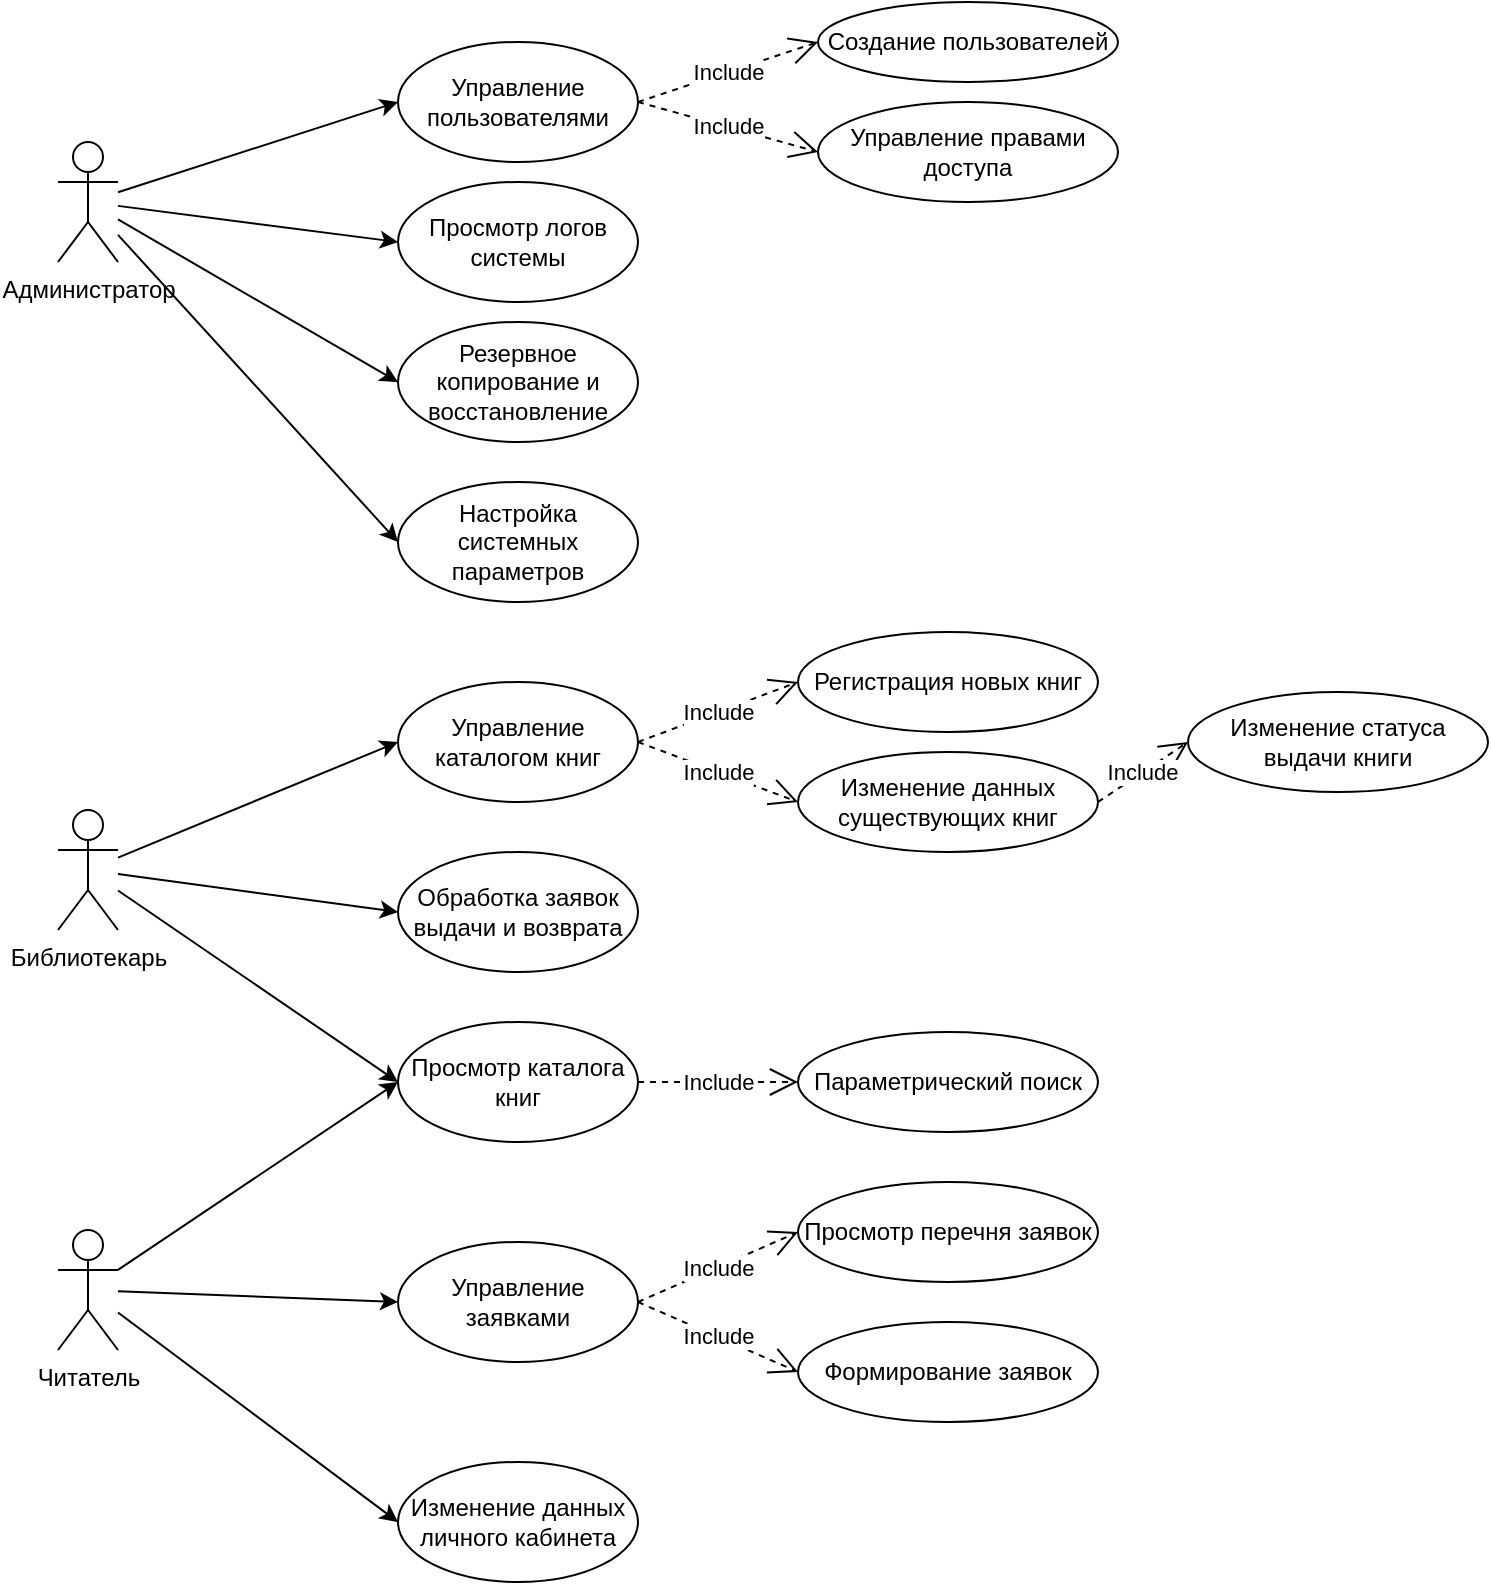 <mxfile version="28.2.5">
  <diagram name="Страница — 1" id="W58X_weq_sNfyCNGYq7_">
    <mxGraphModel dx="1227" dy="1830" grid="1" gridSize="10" guides="1" tooltips="1" connect="1" arrows="1" fold="1" page="1" pageScale="1" pageWidth="1169" pageHeight="827" math="0" shadow="0">
      <root>
        <mxCell id="0" />
        <mxCell id="1" parent="0" />
        <mxCell id="yBw91gGwVrvII_7Zn7qo-1" value="Администратор" style="shape=umlActor;verticalLabelPosition=bottom;verticalAlign=top;html=1;" vertex="1" parent="1">
          <mxGeometry x="80" y="80" width="30" height="60" as="geometry" />
        </mxCell>
        <mxCell id="yBw91gGwVrvII_7Zn7qo-2" value="Библиотекарь" style="shape=umlActor;verticalLabelPosition=bottom;verticalAlign=top;html=1;outlineConnect=0;" vertex="1" parent="1">
          <mxGeometry x="80" y="414" width="30" height="60" as="geometry" />
        </mxCell>
        <mxCell id="yBw91gGwVrvII_7Zn7qo-3" value="Читатель" style="shape=umlActor;verticalLabelPosition=bottom;verticalAlign=top;html=1;outlineConnect=0;" vertex="1" parent="1">
          <mxGeometry x="80" y="624" width="30" height="60" as="geometry" />
        </mxCell>
        <mxCell id="yBw91gGwVrvII_7Zn7qo-4" value="Управление пользователями" style="ellipse;whiteSpace=wrap;html=1;" vertex="1" parent="1">
          <mxGeometry x="250" y="30" width="120" height="60" as="geometry" />
        </mxCell>
        <mxCell id="yBw91gGwVrvII_7Zn7qo-7" value="Создание пользователей" style="ellipse;whiteSpace=wrap;html=1;" vertex="1" parent="1">
          <mxGeometry x="460" y="10" width="150" height="40" as="geometry" />
        </mxCell>
        <mxCell id="yBw91gGwVrvII_7Zn7qo-8" value="Управление правами доступа" style="ellipse;whiteSpace=wrap;html=1;" vertex="1" parent="1">
          <mxGeometry x="460" y="60" width="150" height="50" as="geometry" />
        </mxCell>
        <mxCell id="yBw91gGwVrvII_7Zn7qo-11" value="Include" style="endArrow=open;endSize=12;dashed=1;html=1;rounded=0;exitX=1;exitY=0.5;exitDx=0;exitDy=0;entryX=0;entryY=0.5;entryDx=0;entryDy=0;" edge="1" parent="1" source="yBw91gGwVrvII_7Zn7qo-4" target="yBw91gGwVrvII_7Zn7qo-7">
          <mxGeometry width="160" relative="1" as="geometry">
            <mxPoint x="360" y="270" as="sourcePoint" />
            <mxPoint x="520" y="270" as="targetPoint" />
          </mxGeometry>
        </mxCell>
        <mxCell id="yBw91gGwVrvII_7Zn7qo-12" value="Include" style="endArrow=open;endSize=12;dashed=1;html=1;rounded=0;exitX=1;exitY=0.5;exitDx=0;exitDy=0;entryX=0;entryY=0.5;entryDx=0;entryDy=0;" edge="1" parent="1" source="yBw91gGwVrvII_7Zn7qo-4" target="yBw91gGwVrvII_7Zn7qo-8">
          <mxGeometry width="160" relative="1" as="geometry">
            <mxPoint x="400" y="80" as="sourcePoint" />
            <mxPoint x="480" y="60" as="targetPoint" />
          </mxGeometry>
        </mxCell>
        <mxCell id="yBw91gGwVrvII_7Zn7qo-13" value="" style="endArrow=classic;html=1;rounded=0;entryX=0;entryY=0.5;entryDx=0;entryDy=0;" edge="1" parent="1" source="yBw91gGwVrvII_7Zn7qo-1" target="yBw91gGwVrvII_7Zn7qo-4">
          <mxGeometry width="50" height="50" relative="1" as="geometry">
            <mxPoint x="250" y="270" as="sourcePoint" />
            <mxPoint x="300" y="220" as="targetPoint" />
          </mxGeometry>
        </mxCell>
        <mxCell id="yBw91gGwVrvII_7Zn7qo-14" value="Просмотр логов системы" style="ellipse;whiteSpace=wrap;html=1;" vertex="1" parent="1">
          <mxGeometry x="250" y="100" width="120" height="60" as="geometry" />
        </mxCell>
        <mxCell id="yBw91gGwVrvII_7Zn7qo-15" value="Резервное копирование и восстановление" style="ellipse;whiteSpace=wrap;html=1;" vertex="1" parent="1">
          <mxGeometry x="250" y="170" width="120" height="60" as="geometry" />
        </mxCell>
        <mxCell id="yBw91gGwVrvII_7Zn7qo-16" value="" style="endArrow=classic;html=1;rounded=0;entryX=0;entryY=0.5;entryDx=0;entryDy=0;" edge="1" parent="1" source="yBw91gGwVrvII_7Zn7qo-1" target="yBw91gGwVrvII_7Zn7qo-14">
          <mxGeometry width="50" height="50" relative="1" as="geometry">
            <mxPoint x="190" y="115" as="sourcePoint" />
            <mxPoint x="330" y="70" as="targetPoint" />
          </mxGeometry>
        </mxCell>
        <mxCell id="yBw91gGwVrvII_7Zn7qo-17" value="" style="endArrow=classic;html=1;rounded=0;entryX=0;entryY=0.5;entryDx=0;entryDy=0;" edge="1" parent="1" source="yBw91gGwVrvII_7Zn7qo-1" target="yBw91gGwVrvII_7Zn7qo-15">
          <mxGeometry width="50" height="50" relative="1" as="geometry">
            <mxPoint x="160" y="235" as="sourcePoint" />
            <mxPoint x="300" y="190" as="targetPoint" />
          </mxGeometry>
        </mxCell>
        <mxCell id="yBw91gGwVrvII_7Zn7qo-18" value="Настройка системных параметров" style="ellipse;whiteSpace=wrap;html=1;" vertex="1" parent="1">
          <mxGeometry x="250" y="250" width="120" height="60" as="geometry" />
        </mxCell>
        <mxCell id="yBw91gGwVrvII_7Zn7qo-19" value="" style="endArrow=classic;html=1;rounded=0;entryX=0;entryY=0.5;entryDx=0;entryDy=0;" edge="1" parent="1" source="yBw91gGwVrvII_7Zn7qo-1" target="yBw91gGwVrvII_7Zn7qo-18">
          <mxGeometry width="50" height="50" relative="1" as="geometry">
            <mxPoint x="120" y="130" as="sourcePoint" />
            <mxPoint x="260" y="201" as="targetPoint" />
          </mxGeometry>
        </mxCell>
        <mxCell id="yBw91gGwVrvII_7Zn7qo-20" value="Управление каталогом книг" style="ellipse;whiteSpace=wrap;html=1;" vertex="1" parent="1">
          <mxGeometry x="250" y="350" width="120" height="60" as="geometry" />
        </mxCell>
        <mxCell id="yBw91gGwVrvII_7Zn7qo-21" value="Регистрация новых книг" style="ellipse;whiteSpace=wrap;html=1;" vertex="1" parent="1">
          <mxGeometry x="450" y="325" width="150" height="50" as="geometry" />
        </mxCell>
        <mxCell id="yBw91gGwVrvII_7Zn7qo-22" value="Изменение данных существующих книг" style="ellipse;whiteSpace=wrap;html=1;" vertex="1" parent="1">
          <mxGeometry x="450" y="385" width="150" height="50" as="geometry" />
        </mxCell>
        <mxCell id="yBw91gGwVrvII_7Zn7qo-24" value="Просмотр каталога книг" style="ellipse;whiteSpace=wrap;html=1;" vertex="1" parent="1">
          <mxGeometry x="250" y="520" width="120" height="60" as="geometry" />
        </mxCell>
        <mxCell id="yBw91gGwVrvII_7Zn7qo-25" value="Обработка заявок выдачи и возврата" style="ellipse;whiteSpace=wrap;html=1;" vertex="1" parent="1">
          <mxGeometry x="250" y="435" width="120" height="60" as="geometry" />
        </mxCell>
        <mxCell id="yBw91gGwVrvII_7Zn7qo-26" value="Изменение статуса выдачи книги" style="ellipse;whiteSpace=wrap;html=1;" vertex="1" parent="1">
          <mxGeometry x="645" y="355" width="150" height="50" as="geometry" />
        </mxCell>
        <mxCell id="yBw91gGwVrvII_7Zn7qo-27" value="Include" style="endArrow=open;endSize=12;dashed=1;html=1;rounded=0;exitX=1;exitY=0.5;exitDx=0;exitDy=0;entryX=0;entryY=0.5;entryDx=0;entryDy=0;" edge="1" parent="1" source="yBw91gGwVrvII_7Zn7qo-22" target="yBw91gGwVrvII_7Zn7qo-26">
          <mxGeometry width="160" relative="1" as="geometry">
            <mxPoint x="610" y="300" as="sourcePoint" />
            <mxPoint x="700" y="320" as="targetPoint" />
          </mxGeometry>
        </mxCell>
        <mxCell id="yBw91gGwVrvII_7Zn7qo-28" value="Include" style="endArrow=open;endSize=12;dashed=1;html=1;rounded=0;exitX=1;exitY=0.5;exitDx=0;exitDy=0;entryX=0;entryY=0.5;entryDx=0;entryDy=0;" edge="1" parent="1" source="yBw91gGwVrvII_7Zn7qo-20" target="yBw91gGwVrvII_7Zn7qo-21">
          <mxGeometry width="160" relative="1" as="geometry">
            <mxPoint x="450" y="250" as="sourcePoint" />
            <mxPoint x="540" y="275" as="targetPoint" />
          </mxGeometry>
        </mxCell>
        <mxCell id="yBw91gGwVrvII_7Zn7qo-29" value="Include" style="endArrow=open;endSize=12;dashed=1;html=1;rounded=0;exitX=1;exitY=0.5;exitDx=0;exitDy=0;entryX=0;entryY=0.5;entryDx=0;entryDy=0;" edge="1" parent="1" source="yBw91gGwVrvII_7Zn7qo-20" target="yBw91gGwVrvII_7Zn7qo-22">
          <mxGeometry width="160" relative="1" as="geometry">
            <mxPoint x="430" y="390" as="sourcePoint" />
            <mxPoint x="510" y="360" as="targetPoint" />
          </mxGeometry>
        </mxCell>
        <mxCell id="yBw91gGwVrvII_7Zn7qo-30" value="" style="endArrow=classic;html=1;rounded=0;entryX=0;entryY=0.5;entryDx=0;entryDy=0;" edge="1" parent="1" source="yBw91gGwVrvII_7Zn7qo-2" target="yBw91gGwVrvII_7Zn7qo-20">
          <mxGeometry width="50" height="50" relative="1" as="geometry">
            <mxPoint x="180" y="210" as="sourcePoint" />
            <mxPoint x="320" y="364" as="targetPoint" />
          </mxGeometry>
        </mxCell>
        <mxCell id="yBw91gGwVrvII_7Zn7qo-31" value="" style="endArrow=classic;html=1;rounded=0;entryX=0;entryY=0.5;entryDx=0;entryDy=0;" edge="1" parent="1" source="yBw91gGwVrvII_7Zn7qo-2" target="yBw91gGwVrvII_7Zn7qo-25">
          <mxGeometry width="50" height="50" relative="1" as="geometry">
            <mxPoint x="240" y="468" as="sourcePoint" />
            <mxPoint x="380" y="410" as="targetPoint" />
          </mxGeometry>
        </mxCell>
        <mxCell id="yBw91gGwVrvII_7Zn7qo-32" value="" style="endArrow=classic;html=1;rounded=0;entryX=0;entryY=0.5;entryDx=0;entryDy=0;" edge="1" parent="1" source="yBw91gGwVrvII_7Zn7qo-2" target="yBw91gGwVrvII_7Zn7qo-24">
          <mxGeometry width="50" height="50" relative="1" as="geometry">
            <mxPoint x="160" y="460" as="sourcePoint" />
            <mxPoint x="300" y="479" as="targetPoint" />
          </mxGeometry>
        </mxCell>
        <mxCell id="yBw91gGwVrvII_7Zn7qo-33" value="" style="endArrow=classic;html=1;rounded=0;entryX=0;entryY=0.5;entryDx=0;entryDy=0;" edge="1" parent="1" source="yBw91gGwVrvII_7Zn7qo-3" target="yBw91gGwVrvII_7Zn7qo-24">
          <mxGeometry width="50" height="50" relative="1" as="geometry">
            <mxPoint x="190" y="580" as="sourcePoint" />
            <mxPoint x="330" y="676" as="targetPoint" />
          </mxGeometry>
        </mxCell>
        <mxCell id="yBw91gGwVrvII_7Zn7qo-34" value="Изменение данных личного кабинета" style="ellipse;whiteSpace=wrap;html=1;" vertex="1" parent="1">
          <mxGeometry x="250" y="740" width="120" height="60" as="geometry" />
        </mxCell>
        <mxCell id="yBw91gGwVrvII_7Zn7qo-35" value="Управление заявками" style="ellipse;whiteSpace=wrap;html=1;" vertex="1" parent="1">
          <mxGeometry x="250" y="630" width="120" height="60" as="geometry" />
        </mxCell>
        <mxCell id="yBw91gGwVrvII_7Zn7qo-37" value="Параметрический поиск" style="ellipse;whiteSpace=wrap;html=1;" vertex="1" parent="1">
          <mxGeometry x="450" y="525" width="150" height="50" as="geometry" />
        </mxCell>
        <mxCell id="yBw91gGwVrvII_7Zn7qo-38" value="Include" style="endArrow=open;endSize=12;dashed=1;html=1;rounded=0;exitX=1;exitY=0.5;exitDx=0;exitDy=0;entryX=0;entryY=0.5;entryDx=0;entryDy=0;" edge="1" parent="1" source="yBw91gGwVrvII_7Zn7qo-24" target="yBw91gGwVrvII_7Zn7qo-37">
          <mxGeometry width="160" relative="1" as="geometry">
            <mxPoint x="380" y="400" as="sourcePoint" />
            <mxPoint x="460" y="430" as="targetPoint" />
          </mxGeometry>
        </mxCell>
        <mxCell id="yBw91gGwVrvII_7Zn7qo-39" value="Просмотр перечня заявок" style="ellipse;whiteSpace=wrap;html=1;" vertex="1" parent="1">
          <mxGeometry x="450" y="600" width="150" height="50" as="geometry" />
        </mxCell>
        <mxCell id="yBw91gGwVrvII_7Zn7qo-40" value="Формирование заявок" style="ellipse;whiteSpace=wrap;html=1;" vertex="1" parent="1">
          <mxGeometry x="450" y="670" width="150" height="50" as="geometry" />
        </mxCell>
        <mxCell id="yBw91gGwVrvII_7Zn7qo-41" value="Include" style="endArrow=open;endSize=12;dashed=1;html=1;rounded=0;exitX=1;exitY=0.5;exitDx=0;exitDy=0;entryX=0;entryY=0.5;entryDx=0;entryDy=0;" edge="1" parent="1" source="yBw91gGwVrvII_7Zn7qo-35" target="yBw91gGwVrvII_7Zn7qo-39">
          <mxGeometry width="160" relative="1" as="geometry">
            <mxPoint x="380" y="550" as="sourcePoint" />
            <mxPoint x="460" y="550" as="targetPoint" />
          </mxGeometry>
        </mxCell>
        <mxCell id="yBw91gGwVrvII_7Zn7qo-42" value="Include" style="endArrow=open;endSize=12;dashed=1;html=1;rounded=0;entryX=0;entryY=0.5;entryDx=0;entryDy=0;" edge="1" parent="1" target="yBw91gGwVrvII_7Zn7qo-40">
          <mxGeometry width="160" relative="1" as="geometry">
            <mxPoint x="370" y="660" as="sourcePoint" />
            <mxPoint x="470" y="650" as="targetPoint" />
          </mxGeometry>
        </mxCell>
        <mxCell id="yBw91gGwVrvII_7Zn7qo-43" value="" style="endArrow=classic;html=1;rounded=0;entryX=0;entryY=0.5;entryDx=0;entryDy=0;" edge="1" parent="1" source="yBw91gGwVrvII_7Zn7qo-3" target="yBw91gGwVrvII_7Zn7qo-35">
          <mxGeometry width="50" height="50" relative="1" as="geometry">
            <mxPoint x="180" y="684" as="sourcePoint" />
            <mxPoint x="320" y="590" as="targetPoint" />
          </mxGeometry>
        </mxCell>
        <mxCell id="yBw91gGwVrvII_7Zn7qo-44" value="" style="endArrow=classic;html=1;rounded=0;entryX=0;entryY=0.5;entryDx=0;entryDy=0;" edge="1" parent="1" source="yBw91gGwVrvII_7Zn7qo-3" target="yBw91gGwVrvII_7Zn7qo-34">
          <mxGeometry width="50" height="50" relative="1" as="geometry">
            <mxPoint x="150" y="754" as="sourcePoint" />
            <mxPoint x="290" y="660" as="targetPoint" />
          </mxGeometry>
        </mxCell>
      </root>
    </mxGraphModel>
  </diagram>
</mxfile>
